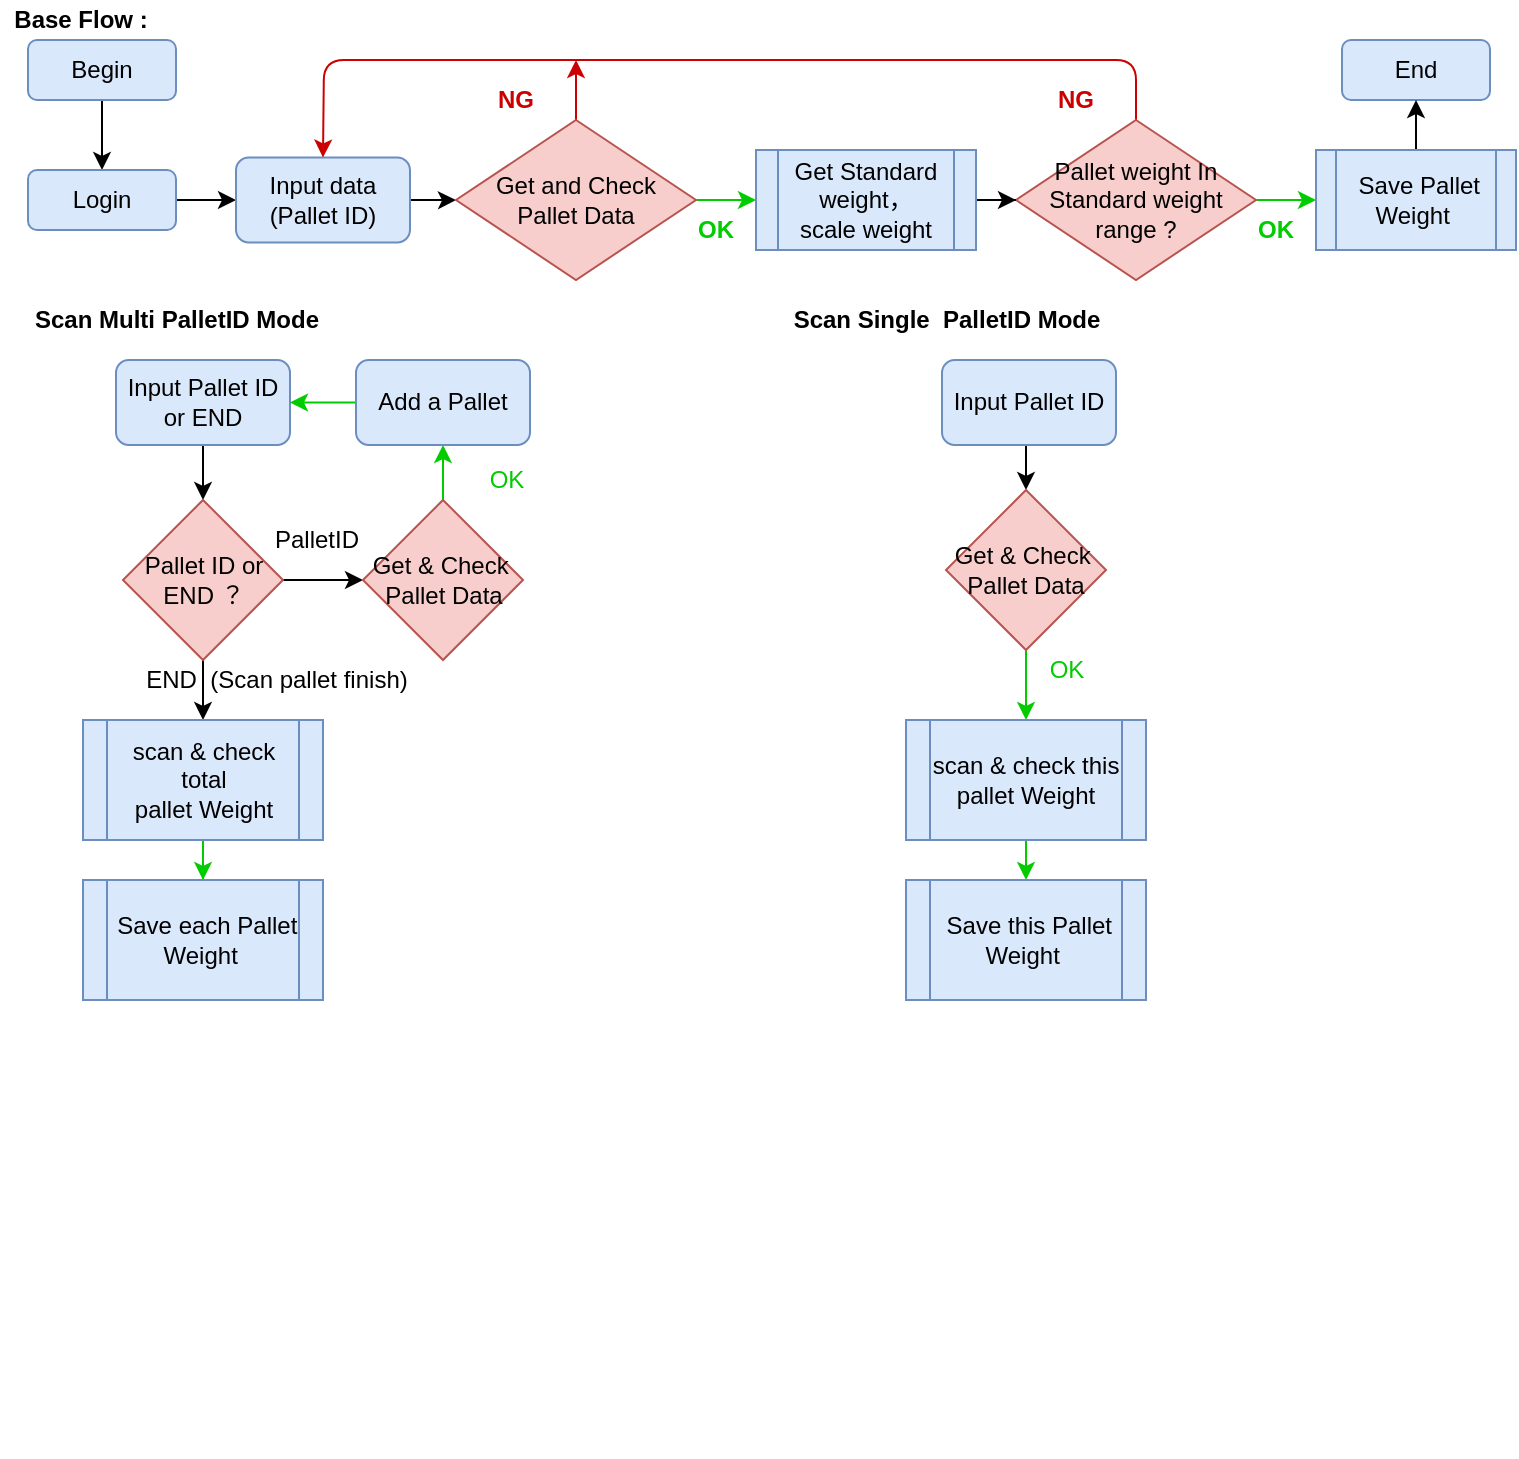 <mxfile version="12.6.5" type="device"><diagram id="DFPeceajcsH0SX-C-gWr" name="MAWGT862BasicFlow"><mxGraphModel dx="905" dy="672" grid="1" gridSize="10" guides="1" tooltips="1" connect="1" arrows="1" fold="1" page="1" pageScale="1" pageWidth="780" pageHeight="520" math="0" shadow="0"><root><mxCell id="g2mxUrHbMOTcLeAuob0U-0"/><mxCell id="g2mxUrHbMOTcLeAuob0U-1" parent="g2mxUrHbMOTcLeAuob0U-0"/><mxCell id="oa-v4x2KT_2gVhxY__Us-6" value="" style="edgeStyle=orthogonalEdgeStyle;rounded=0;orthogonalLoop=1;jettySize=auto;html=1;" parent="g2mxUrHbMOTcLeAuob0U-1" source="-eaPA9ZS3CM0hW6WcLj0-13" target="oa-v4x2KT_2gVhxY__Us-4" edge="1"><mxGeometry relative="1" as="geometry"/></mxCell><mxCell id="-eaPA9ZS3CM0hW6WcLj0-13" value="Begin" style="rounded=1;whiteSpace=wrap;html=1;fillColor=#dae8fc;strokeColor=#6c8ebf;" parent="g2mxUrHbMOTcLeAuob0U-1" vertex="1"><mxGeometry x="26" y="30" width="74" height="30" as="geometry"/></mxCell><mxCell id="oa-v4x2KT_2gVhxY__Us-7" value="" style="edgeStyle=orthogonalEdgeStyle;rounded=0;orthogonalLoop=1;jettySize=auto;html=1;" parent="g2mxUrHbMOTcLeAuob0U-1" source="oa-v4x2KT_2gVhxY__Us-4" target="J3OCi9xV29ZvpZgVEaBx-5" edge="1"><mxGeometry relative="1" as="geometry"/></mxCell><mxCell id="oa-v4x2KT_2gVhxY__Us-4" value="Login" style="rounded=1;whiteSpace=wrap;html=1;fillColor=#dae8fc;strokeColor=#6c8ebf;" parent="g2mxUrHbMOTcLeAuob0U-1" vertex="1"><mxGeometry x="26" y="95" width="74" height="30" as="geometry"/></mxCell><mxCell id="R_tI6hbJOqL8W0nIlFoX-15" value="" style="edgeStyle=orthogonalEdgeStyle;rounded=0;orthogonalLoop=1;jettySize=auto;html=1;" parent="g2mxUrHbMOTcLeAuob0U-1" source="J3OCi9xV29ZvpZgVEaBx-5" target="J3OCi9xV29ZvpZgVEaBx-9" edge="1"><mxGeometry relative="1" as="geometry"/></mxCell><mxCell id="J3OCi9xV29ZvpZgVEaBx-5" value="Input data&lt;br&gt;(Pallet ID)" style="rounded=1;whiteSpace=wrap;html=1;fillColor=#dae8fc;strokeColor=#6c8ebf;" parent="g2mxUrHbMOTcLeAuob0U-1" vertex="1"><mxGeometry x="130" y="88.75" width="87" height="42.5" as="geometry"/></mxCell><mxCell id="J3OCi9xV29ZvpZgVEaBx-24" value="" style="edgeStyle=orthogonalEdgeStyle;rounded=0;orthogonalLoop=1;jettySize=auto;html=1;strokeColor=#CC0000;exitX=0.5;exitY=0;exitDx=0;exitDy=0;" parent="g2mxUrHbMOTcLeAuob0U-1" source="J3OCi9xV29ZvpZgVEaBx-9" edge="1"><mxGeometry relative="1" as="geometry"><mxPoint x="300" y="40" as="targetPoint"/><Array as="points"/></mxGeometry></mxCell><mxCell id="R_tI6hbJOqL8W0nIlFoX-13" value="" style="edgeStyle=orthogonalEdgeStyle;rounded=0;orthogonalLoop=1;jettySize=auto;html=1;strokeColor=#00CC00;" parent="g2mxUrHbMOTcLeAuob0U-1" source="J3OCi9xV29ZvpZgVEaBx-9" target="R_tI6hbJOqL8W0nIlFoX-2" edge="1"><mxGeometry relative="1" as="geometry"/></mxCell><mxCell id="J3OCi9xV29ZvpZgVEaBx-9" value="Get and Check &lt;br&gt;Pallet Data" style="rhombus;whiteSpace=wrap;html=1;fillColor=#f8cecc;strokeColor=#b85450;" parent="g2mxUrHbMOTcLeAuob0U-1" vertex="1"><mxGeometry x="240" y="70" width="120" height="80" as="geometry"/></mxCell><mxCell id="J3OCi9xV29ZvpZgVEaBx-16" style="edgeStyle=orthogonalEdgeStyle;rounded=0;orthogonalLoop=1;jettySize=auto;html=1;exitX=0.5;exitY=1;exitDx=0;exitDy=0;" parent="g2mxUrHbMOTcLeAuob0U-1" edge="1"><mxGeometry relative="1" as="geometry"><mxPoint x="418" y="130" as="sourcePoint"/><mxPoint x="418" y="130" as="targetPoint"/></mxGeometry></mxCell><mxCell id="J3OCi9xV29ZvpZgVEaBx-18" value="&lt;b&gt;&lt;font color=&quot;#00cc00&quot;&gt;OK&lt;/font&gt;&lt;/b&gt;" style="text;html=1;strokeColor=none;fillColor=none;align=center;verticalAlign=middle;whiteSpace=wrap;rounded=0;" parent="g2mxUrHbMOTcLeAuob0U-1" vertex="1"><mxGeometry x="350" y="115" width="40" height="20" as="geometry"/></mxCell><mxCell id="J3OCi9xV29ZvpZgVEaBx-22" value="" style="endArrow=classic;html=1;exitX=0.5;exitY=0;exitDx=0;exitDy=0;strokeColor=#CC0000;entryX=0.5;entryY=0;entryDx=0;entryDy=0;" parent="g2mxUrHbMOTcLeAuob0U-1" source="J3OCi9xV29ZvpZgVEaBx-12" target="J3OCi9xV29ZvpZgVEaBx-5" edge="1"><mxGeometry width="50" height="50" relative="1" as="geometry"><mxPoint x="157" y="345" as="sourcePoint"/><mxPoint x="240" y="89" as="targetPoint"/><Array as="points"><mxPoint x="580" y="40"/><mxPoint x="510" y="40"/><mxPoint x="370" y="40"/><mxPoint x="174" y="40"/></Array></mxGeometry></mxCell><mxCell id="J3OCi9xV29ZvpZgVEaBx-25" value="&lt;b&gt;&lt;font color=&quot;#cc0000&quot;&gt;NG&lt;/font&gt;&lt;/b&gt;" style="text;html=1;strokeColor=none;fillColor=none;align=center;verticalAlign=middle;whiteSpace=wrap;rounded=0;" parent="g2mxUrHbMOTcLeAuob0U-1" vertex="1"><mxGeometry x="250" y="50" width="40" height="20" as="geometry"/></mxCell><mxCell id="J3OCi9xV29ZvpZgVEaBx-48" value="End" style="rounded=1;whiteSpace=wrap;html=1;fillColor=#dae8fc;strokeColor=#6c8ebf;" parent="g2mxUrHbMOTcLeAuob0U-1" vertex="1"><mxGeometry x="683" y="30" width="74" height="30" as="geometry"/></mxCell><mxCell id="J3OCi9xV29ZvpZgVEaBx-97" value="&lt;span style=&quot;color: rgba(0 , 0 , 0 , 0) ; font-family: monospace ; font-size: 0px&quot;&gt;%3CmxGraphModel%3E%3Croot%3E%3CmxCell%20id%3D%220%22%2F%3E%3CmxCell%20id%3D%221%22%20parent%3D%220%22%2F%3E%3CmxCell%20id%3D%222%22%20value%3D%22%22%20style%3D%22edgeStyle%3DorthogonalEdgeStyle%3Brounded%3D0%3BorthogonalLoop%3D1%3BjettySize%3Dauto%3Bhtml%3D1%3B%22%20edge%3D%221%22%20target%3D%224%22%20parent%3D%221%22%3E%3CmxGeometry%20relative%3D%221%22%20as%3D%22geometry%22%3E%3CmxPoint%20x%3D%22560%22%20y%3D%22310%22%20as%3D%22sourcePoint%22%2F%3E%3C%2FmxGeometry%3E%3C%2FmxCell%3E%3CmxCell%20id%3D%223%22%20value%3D%22%22%20style%3D%22edgeStyle%3DorthogonalEdgeStyle%3Brounded%3D0%3BorthogonalLoop%3D1%3BjettySize%3Dauto%3Bhtml%3D1%3B%22%20edge%3D%221%22%20source%3D%224%22%20target%3D%226%22%20parent%3D%221%22%3E%3CmxGeometry%20relative%3D%221%22%20as%3D%22geometry%22%2F%3E%3C%2FmxCell%3E%3CmxCell%20id%3D%224%22%20value%3D%22Insert%20Transaction%22%20style%3D%22rounded%3D1%3BwhiteSpace%3Dwrap%3Bhtml%3D1%3BfontSize%3D12%3Bglass%3D0%3BstrokeWidth%3D1%3Bshadow%3D0%3BfillColor%3D%23fff2cc%3BstrokeColor%3D%23d6b656%3B%22%20vertex%3D%221%22%20parent%3D%221%22%3E%3CmxGeometry%20x%3D%22500%22%20y%3D%22350%22%20width%3D%22120%22%20height%3D%2240%22%20as%3D%22geometry%22%2F%3E%3C%2FmxCell%3E%3CmxCell%20id%3D%225%22%20value%3D%22TRN%20Data%20%3D%20Pallet%20ID%26lt%3Bbr%26gt%3BCompleteSProcess%20%3D%20True%22%20style%3D%22text%3Bhtml%3D1%3BstrokeColor%3Dnone%3BfillColor%3Dnone%3Balign%3Dcenter%3BverticalAlign%3Dmiddle%3BwhiteSpace%3Dwrap%3Brounded%3D0%3B%22%20vertex%3D%221%22%20parent%3D%221%22%3E%3CmxGeometry%20x%3D%22630%22%20y%3D%22345%22%20width%3D%22150%22%20height%3D%2250%22%20as%3D%22geometry%22%2F%3E%3C%2FmxCell%3E%3CmxCell%20id%3D%226%22%20value%3D%22Exist%20Unfinished%20Pallet%20ID%EF%BC%9F%22%20style%3D%22rhombus%3BwhiteSpace%3Dwrap%3Bhtml%3D1%3BfillColor%3D%23fff2cc%3BstrokeColor%3D%23d6b656%3B%22%20vertex%3D%221%22%20parent%3D%221%22%3E%3CmxGeometry%20x%3D%22500%22%20y%3D%22420%22%20width%3D%22120%22%20height%3D%2290%22%20as%3D%22geometry%22%2F%3E%3C%2FmxCell%3E%3CmxCell%20id%3D%227%22%20value%3D%22No%22%20style%3D%22edgeStyle%3DorthogonalEdgeStyle%3Brounded%3D0%3Bhtml%3D1%3BjettySize%3Dauto%3BorthogonalLoop%3D1%3BfontSize%3D11%3BendArrow%3Dblock%3BendFill%3D0%3BendSize%3D8%3BstrokeWidth%3D1%3Bshadow%3D0%3BlabelBackgroundColor%3Dnone%3BexitX%3D0%3BexitY%3D0.5%3BexitDx%3D0%3BexitDy%3D0%3BentryX%3D0%3BentryY%3D0.5%3BentryDx%3D0%3BentryDy%3D0%3B%22%20edge%3D%221%22%20source%3D%226%22%20target%3D%2213%22%20parent%3D%221%22%3E%3CmxGeometry%20x%3D%22-0.884%22%20y%3D%22-15%22%20relative%3D%221%22%20as%3D%22geometry%22%3E%3CmxPoint%20as%3D%22offset%22%2F%3E%3CmxPoint%20x%3D%22630%22%20y%3D%22464.5%22%20as%3D%22sourcePoint%22%2F%3E%3CmxPoint%20x%3D%22430%22%20y%3D%22690%22%20as%3D%22targetPoint%22%2F%3E%3CArray%20as%3D%22points%22%3E%3CmxPoint%20x%3D%22440%22%20y%3D%22465%22%2F%3E%3CmxPoint%20x%3D%22440%22%20y%3D%22690%22%2F%3E%3C%2FArray%3E%3C%2FmxGeometry%3E%3C%2FmxCell%3E%3CmxCell%20id%3D%228%22%20value%3D%22Yes%22%20style%3D%22rounded%3D0%3Bhtml%3D1%3BjettySize%3Dauto%3BorthogonalLoop%3D1%3BfontSize%3D11%3BendArrow%3Dblock%3BendFill%3D0%3BendSize%3D8%3BstrokeWidth%3D1%3Bshadow%3D0%3BlabelBackgroundColor%3Dnone%3BedgeStyle%3DorthogonalEdgeStyle%3BexitX%3D0.5%3BexitY%3D1%3BexitDx%3D0%3BexitDy%3D0%3BentryX%3D0.5%3BentryY%3D0%3BentryDx%3D0%3BentryDy%3D0%3B%22%20edge%3D%221%22%20source%3D%226%22%20target%3D%229%22%20parent%3D%221%22%3E%3CmxGeometry%20y%3D%2220%22%20relative%3D%221%22%20as%3D%22geometry%22%3E%3CmxPoint%20as%3D%22offset%22%2F%3E%3CmxPoint%20x%3D%22559.5%22%20y%3D%22530%22%20as%3D%22sourcePoint%22%2F%3E%3CmxPoint%20x%3D%22559.5%22%20y%3D%22560%22%20as%3D%22targetPoint%22%2F%3E%3CArray%20as%3D%22points%22%2F%3E%3C%2FmxGeometry%3E%3C%2FmxCell%3E%3CmxCell%20id%3D%229%22%20value%3D%22Pallet%E7%9A%84%E7%AC%AC%E4%B8%80%E4%B8%AACarton%EF%BC%9F%22%20style%3D%22rhombus%3BwhiteSpace%3Dwrap%3Bhtml%3D1%3BfillColor%3D%23fff2cc%3BstrokeColor%3D%23d6b656%3B%22%20vertex%3D%221%22%20parent%3D%221%22%3E%3CmxGeometry%20x%3D%22500%22%20y%3D%22539.5%22%20width%3D%22120%22%20height%3D%2290%22%20as%3D%22geometry%22%2F%3E%3C%2FmxCell%3E%3CmxCell%20id%3D%2210%22%20value%3D%22%26lt%3Bb%26gt%3B%26lt%3Bfont%20color%3D%26quot%3B%23ff0000%26quot%3B%26gt%3BNo%26lt%3B%2Ffont%26gt%3B%26lt%3B%2Fb%26gt%3B%22%20style%3D%22edgeStyle%3DorthogonalEdgeStyle%3Brounded%3D0%3Bhtml%3D1%3BjettySize%3Dauto%3BorthogonalLoop%3D1%3BfontSize%3D11%3BendArrow%3Dblock%3BendFill%3D0%3BendSize%3D8%3BstrokeWidth%3D1%3Bshadow%3D0%3BlabelBackgroundColor%3Dnone%3BentryX%3D0.5%3BentryY%3D0%3BentryDx%3D0%3BentryDy%3D0%3B%22%20edge%3D%221%22%20target%3D%2213%22%20parent%3D%221%22%3E%3CmxGeometry%20x%3D%22-0.143%22%20y%3D%2210%22%20relative%3D%221%22%20as%3D%22geometry%22%3E%3CmxPoint%20as%3D%22offset%22%2F%3E%3CmxPoint%20x%3D%22560%22%20y%3D%22630%22%20as%3D%22sourcePoint%22%2F%3E%3CmxPoint%20x%3D%22560%22%20y%3D%22680%22%20as%3D%22targetPoint%22%2F%3E%3CArray%20as%3D%22points%22%2F%3E%3C%2FmxGeometry%3E%3C%2FmxCell%3E%3CmxCell%20id%3D%2211%22%20value%3D%22Yes%22%20style%3D%22rounded%3D0%3Bhtml%3D1%3BjettySize%3Dauto%3BorthogonalLoop%3D1%3BfontSize%3D11%3BendArrow%3Dblock%3BendFill%3D0%3BendSize%3D8%3BstrokeWidth%3D1%3Bshadow%3D0%3BlabelBackgroundColor%3Dnone%3BedgeStyle%3DorthogonalEdgeStyle%3BexitX%3D1%3BexitY%3D0.5%3BexitDx%3D0%3BexitDy%3D0%3B%22%20edge%3D%221%22%20source%3D%229%22%20target%3D%2216%22%20parent%3D%221%22%3E%3CmxGeometry%20x%3D%22-0.6%22%20y%3D%2215%22%20relative%3D%221%22%20as%3D%22geometry%22%3E%3CmxPoint%20y%3D%221%22%20as%3D%22offset%22%2F%3E%3CmxPoint%20x%3D%22670%22%20y%3D%22580%22%20as%3D%22sourcePoint%22%2F%3E%3CmxPoint%20x%3D%22680%22%20y%3D%22585%22%20as%3D%22targetPoint%22%2F%3E%3CArray%20as%3D%22points%22%2F%3E%3C%2FmxGeometry%3E%3C%2FmxCell%3E%3CmxCell%20id%3D%2212%22%20value%3D%22%22%20style%3D%22edgeStyle%3DorthogonalEdgeStyle%3Brounded%3D0%3BorthogonalLoop%3D1%3BjettySize%3Dauto%3Bhtml%3D1%3B%22%20edge%3D%221%22%20source%3D%2213%22%20target%3D%2214%22%20parent%3D%221%22%3E%3CmxGeometry%20relative%3D%221%22%20as%3D%22geometry%22%2F%3E%3C%2FmxCell%3E%3CmxCell%20id%3D%2213%22%20value%3D%22Insert%20Pallet%20Item%22%20style%3D%22rounded%3D1%3BwhiteSpace%3Dwrap%3Bhtml%3D1%3BfontSize%3D12%3Bglass%3D0%3BstrokeWidth%3D1%3Bshadow%3D0%3BfillColor%3D%23fff2cc%3BstrokeColor%3D%23d6b656%3B%22%20vertex%3D%221%22%20parent%3D%221%22%3E%3CmxGeometry%20x%3D%22500%22%20y%3D%22670%22%20width%3D%22120%22%20height%3D%2240%22%20as%3D%22geometry%22%2F%3E%3C%2FmxCell%3E%3CmxCell%20id%3D%2214%22%20value%3D%22End%22%20style%3D%22rounded%3D1%3BwhiteSpace%3Dwrap%3Bhtml%3D1%3BfontSize%3D12%3Bglass%3D0%3BstrokeWidth%3D1%3Bshadow%3D0%3BfillColor%3D%23fff2cc%3BstrokeColor%3D%23d6b656%3B%22%20vertex%3D%221%22%20parent%3D%221%22%3E%3CmxGeometry%20x%3D%22500%22%20y%3D%22740%22%20width%3D%22120%22%20height%3D%2240%22%20as%3D%22geometry%22%2F%3E%3C%2FmxCell%3E%3CmxCell%20id%3D%2215%22%20style%3D%22edgeStyle%3DorthogonalEdgeStyle%3Brounded%3D0%3BorthogonalLoop%3D1%3BjettySize%3Dauto%3Bhtml%3D1%3B%22%20edge%3D%221%22%20source%3D%2216%22%20target%3D%2213%22%20parent%3D%221%22%3E%3CmxGeometry%20relative%3D%221%22%20as%3D%22geometry%22%3E%3CmxPoint%20x%3D%22680%22%20y%3D%22700%22%20as%3D%22targetPoint%22%2F%3E%3CArray%20as%3D%22points%22%3E%3CmxPoint%20x%3D%22730%22%20y%3D%22690%22%2F%3E%3C%2FArray%3E%3C%2FmxGeometry%3E%3C%2FmxCell%3E%3CmxCell%20id%3D%2216%22%20value%3D%22Insert%20Pallet%22%20style%3D%22rounded%3D1%3BwhiteSpace%3Dwrap%3Bhtml%3D1%3BfontSize%3D12%3Bglass%3D0%3BstrokeWidth%3D1%3Bshadow%3D0%3BfillColor%3D%23fff2cc%3BstrokeColor%3D%23d6b656%3B%22%20vertex%3D%221%22%20parent%3D%221%22%3E%3CmxGeometry%20x%3D%22670%22%20y%3D%22564.5%22%20width%3D%22120%22%20height%3D%2240%22%20as%3D%22geometry%22%2F%3E%3C%2FmxCell%3E%3CmxCell%20id%3D%2217%22%20value%3D%22PalletID%22%20style%3D%22text%3Bhtml%3D1%3BstrokeColor%3Dnone%3BfillColor%3Dnone%3Balign%3Dcenter%3BverticalAlign%3Dmiddle%3BwhiteSpace%3Dwrap%3Brounded%3D0%3B%22%20vertex%3D%221%22%20parent%3D%221%22%3E%3CmxGeometry%20x%3D%22710%22%20y%3D%22539.5%22%20width%3D%2240%22%20height%3D%2220%22%20as%3D%22geometry%22%2F%3E%3C%2FmxCell%3E%3CmxCell%20id%3D%2218%22%20value%3D%22PalletID%2C%20CartonID%22%20style%3D%22text%3Bhtml%3D1%3BstrokeColor%3Dnone%3BfillColor%3Dnone%3Balign%3Dcenter%3BverticalAlign%3Dmiddle%3BwhiteSpace%3Dwrap%3Brounded%3D0%3B%22%20vertex%3D%221%22%20parent%3D%221%22%3E%3CmxGeometry%20x%3D%22570%22%20y%3D%22710%22%20width%3D%22140%22%20height%3D%2220%22%20as%3D%22geometry%22%2F%3E%3C%2FmxCell%3E%3CmxCell%20id%3D%2219%22%20style%3D%22edgeStyle%3DorthogonalEdgeStyle%3Brounded%3D0%3BorthogonalLoop%3D1%3BjettySize%3Dauto%3Bhtml%3D1%3BexitX%3D0.5%3BexitY%3D1%3BexitDx%3D0%3BexitDy%3D0%3B%22%20edge%3D%221%22%20source%3D%2218%22%20target%3D%2218%22%20parent%3D%221%22%3E%3CmxGeometry%20relative%3D%221%22%20as%3D%22geometry%22%2F%3E%3C%2FmxCell%3E%3C%2Froot%3E%3C%2FmxGraphModel%3E&lt;/span&gt;" style="text;html=1;align=center;verticalAlign=middle;resizable=0;points=[];autosize=1;" parent="g2mxUrHbMOTcLeAuob0U-1" vertex="1"><mxGeometry x="380" y="423" width="20" height="20" as="geometry"/></mxCell><mxCell id="J3OCi9xV29ZvpZgVEaBx-115" style="edgeStyle=orthogonalEdgeStyle;rounded=0;orthogonalLoop=1;jettySize=auto;html=1;exitX=0.5;exitY=1;exitDx=0;exitDy=0;" parent="g2mxUrHbMOTcLeAuob0U-1" edge="1"><mxGeometry relative="1" as="geometry"><mxPoint x="640" y="730" as="sourcePoint"/><mxPoint x="640" y="730" as="targetPoint"/></mxGeometry></mxCell><mxCell id="oa-v4x2KT_2gVhxY__Us-8" style="edgeStyle=orthogonalEdgeStyle;rounded=0;orthogonalLoop=1;jettySize=auto;html=1;strokeColor=#00CC00;" parent="g2mxUrHbMOTcLeAuob0U-1" source="J3OCi9xV29ZvpZgVEaBx-12" target="R_tI6hbJOqL8W0nIlFoX-5" edge="1"><mxGeometry relative="1" as="geometry"><mxPoint x="767" y="280" as="targetPoint"/></mxGeometry></mxCell><mxCell id="J3OCi9xV29ZvpZgVEaBx-12" value="Pallet weight In Standard weight range ?" style="rhombus;whiteSpace=wrap;html=1;fillColor=#f8cecc;strokeColor=#b85450;" parent="g2mxUrHbMOTcLeAuob0U-1" vertex="1"><mxGeometry x="520" y="70" width="120" height="80" as="geometry"/></mxCell><mxCell id="flQB7_ltzS_QtfaTEJet-6" value="&lt;b&gt;&lt;font color=&quot;#00cc00&quot;&gt;OK&lt;/font&gt;&lt;/b&gt;" style="text;html=1;strokeColor=none;fillColor=none;align=center;verticalAlign=middle;whiteSpace=wrap;rounded=0;" parent="g2mxUrHbMOTcLeAuob0U-1" vertex="1"><mxGeometry x="630" y="115" width="40" height="20" as="geometry"/></mxCell><mxCell id="flQB7_ltzS_QtfaTEJet-7" value="&lt;b&gt;&lt;font color=&quot;#cc0000&quot;&gt;NG&lt;/font&gt;&lt;/b&gt;" style="text;html=1;strokeColor=none;fillColor=none;align=center;verticalAlign=middle;whiteSpace=wrap;rounded=0;" parent="g2mxUrHbMOTcLeAuob0U-1" vertex="1"><mxGeometry x="530" y="50" width="40" height="20" as="geometry"/></mxCell><mxCell id="R_tI6hbJOqL8W0nIlFoX-14" value="" style="edgeStyle=orthogonalEdgeStyle;rounded=0;orthogonalLoop=1;jettySize=auto;html=1;" parent="g2mxUrHbMOTcLeAuob0U-1" source="R_tI6hbJOqL8W0nIlFoX-2" target="J3OCi9xV29ZvpZgVEaBx-12" edge="1"><mxGeometry relative="1" as="geometry"/></mxCell><mxCell id="R_tI6hbJOqL8W0nIlFoX-2" value="Get Standard weight，&lt;br&gt;scale weight" style="shape=process;whiteSpace=wrap;html=1;backgroundOutline=1;fillColor=#dae8fc;strokeColor=#6c8ebf;" parent="g2mxUrHbMOTcLeAuob0U-1" vertex="1"><mxGeometry x="390" y="85" width="110" height="50" as="geometry"/></mxCell><mxCell id="R_tI6hbJOqL8W0nIlFoX-12" value="" style="edgeStyle=orthogonalEdgeStyle;rounded=0;orthogonalLoop=1;jettySize=auto;html=1;" parent="g2mxUrHbMOTcLeAuob0U-1" source="R_tI6hbJOqL8W0nIlFoX-5" target="J3OCi9xV29ZvpZgVEaBx-48" edge="1"><mxGeometry relative="1" as="geometry"/></mxCell><mxCell id="R_tI6hbJOqL8W0nIlFoX-5" value="&amp;nbsp;Save Pallet Weight&amp;nbsp;" style="shape=process;whiteSpace=wrap;html=1;backgroundOutline=1;fillColor=#dae8fc;strokeColor=#6c8ebf;" parent="g2mxUrHbMOTcLeAuob0U-1" vertex="1"><mxGeometry x="670" y="85" width="100" height="50" as="geometry"/></mxCell><mxCell id="oa-v4x2KT_2gVhxY__Us-1" value="&lt;b&gt;Scan Multi PalletID Mode&lt;/b&gt;" style="text;html=1;align=center;verticalAlign=middle;resizable=0;points=[];autosize=1;" parent="g2mxUrHbMOTcLeAuob0U-1" vertex="1"><mxGeometry x="20" y="160" width="160" height="20" as="geometry"/></mxCell><mxCell id="oa-v4x2KT_2gVhxY__Us-12" style="edgeStyle=orthogonalEdgeStyle;rounded=0;orthogonalLoop=1;jettySize=auto;html=1;exitX=0.5;exitY=1;exitDx=0;exitDy=0;" parent="g2mxUrHbMOTcLeAuob0U-1" source="flQB7_ltzS_QtfaTEJet-6" target="flQB7_ltzS_QtfaTEJet-6" edge="1"><mxGeometry relative="1" as="geometry"/></mxCell><mxCell id="oa-v4x2KT_2gVhxY__Us-18" value="&lt;b&gt;Base Flow :&lt;/b&gt;" style="text;html=1;align=center;verticalAlign=middle;resizable=0;points=[];autosize=1;" parent="g2mxUrHbMOTcLeAuob0U-1" vertex="1"><mxGeometry x="12" y="10" width="80" height="20" as="geometry"/></mxCell><mxCell id="oa-v4x2KT_2gVhxY__Us-19" value="&lt;b&gt;Scan Single&amp;nbsp; PalletID Mode&lt;/b&gt;" style="text;html=1;align=center;verticalAlign=middle;resizable=0;points=[];autosize=1;" parent="g2mxUrHbMOTcLeAuob0U-1" vertex="1"><mxGeometry x="400" y="160" width="170" height="20" as="geometry"/></mxCell><mxCell id="oa-v4x2KT_2gVhxY__Us-22" value="" style="edgeStyle=orthogonalEdgeStyle;rounded=0;orthogonalLoop=1;jettySize=auto;html=1;strokeColor=#000000;entryX=0.5;entryY=0;entryDx=0;entryDy=0;" parent="g2mxUrHbMOTcLeAuob0U-1" source="oa-v4x2KT_2gVhxY__Us-20" target="oa-v4x2KT_2gVhxY__Us-23" edge="1"><mxGeometry relative="1" as="geometry"><mxPoint x="110.5" y="250" as="targetPoint"/></mxGeometry></mxCell><mxCell id="oa-v4x2KT_2gVhxY__Us-20" value="Input Pallet ID&lt;br&gt;or END" style="rounded=1;whiteSpace=wrap;html=1;fillColor=#dae8fc;strokeColor=#6c8ebf;" parent="g2mxUrHbMOTcLeAuob0U-1" vertex="1"><mxGeometry x="70" y="190" width="87" height="42.5" as="geometry"/></mxCell><mxCell id="oa-v4x2KT_2gVhxY__Us-28" value="" style="edgeStyle=orthogonalEdgeStyle;rounded=0;orthogonalLoop=1;jettySize=auto;html=1;strokeColor=#000000;" parent="g2mxUrHbMOTcLeAuob0U-1" source="oa-v4x2KT_2gVhxY__Us-23" target="oa-v4x2KT_2gVhxY__Us-27" edge="1"><mxGeometry relative="1" as="geometry"/></mxCell><mxCell id="oa-v4x2KT_2gVhxY__Us-51" style="edgeStyle=orthogonalEdgeStyle;rounded=0;orthogonalLoop=1;jettySize=auto;html=1;exitX=0.5;exitY=1;exitDx=0;exitDy=0;strokeColor=#000000;entryX=0.5;entryY=0;entryDx=0;entryDy=0;" parent="g2mxUrHbMOTcLeAuob0U-1" source="oa-v4x2KT_2gVhxY__Us-23" target="oa-v4x2KT_2gVhxY__Us-43" edge="1"><mxGeometry relative="1" as="geometry"><mxPoint x="114" y="379" as="targetPoint"/></mxGeometry></mxCell><mxCell id="oa-v4x2KT_2gVhxY__Us-23" value="Pallet ID or&lt;br&gt;END ？" style="rhombus;whiteSpace=wrap;html=1;fillColor=#f8cecc;strokeColor=#b85450;" parent="g2mxUrHbMOTcLeAuob0U-1" vertex="1"><mxGeometry x="73.5" y="260" width="80" height="80" as="geometry"/></mxCell><mxCell id="oa-v4x2KT_2gVhxY__Us-49" style="edgeStyle=orthogonalEdgeStyle;rounded=0;orthogonalLoop=1;jettySize=auto;html=1;exitX=0.5;exitY=0;exitDx=0;exitDy=0;entryX=0.5;entryY=1;entryDx=0;entryDy=0;strokeColor=#00CC00;" parent="g2mxUrHbMOTcLeAuob0U-1" source="oa-v4x2KT_2gVhxY__Us-27" target="oa-v4x2KT_2gVhxY__Us-44" edge="1"><mxGeometry relative="1" as="geometry"/></mxCell><mxCell id="oa-v4x2KT_2gVhxY__Us-27" value="Get &amp;amp; Check&amp;nbsp;&lt;br&gt;Pallet Data" style="rhombus;whiteSpace=wrap;html=1;fillColor=#f8cecc;strokeColor=#b85450;" parent="g2mxUrHbMOTcLeAuob0U-1" vertex="1"><mxGeometry x="193.5" y="260" width="80" height="80" as="geometry"/></mxCell><mxCell id="oa-v4x2KT_2gVhxY__Us-39" value="PalletID" style="text;html=1;align=center;verticalAlign=middle;resizable=0;points=[];autosize=1;" parent="g2mxUrHbMOTcLeAuob0U-1" vertex="1"><mxGeometry x="140" y="270" width="60" height="20" as="geometry"/></mxCell><mxCell id="oa-v4x2KT_2gVhxY__Us-42" value="&lt;font color=&quot;#00cc00&quot;&gt;OK&lt;/font&gt;" style="text;html=1;align=center;verticalAlign=middle;resizable=0;points=[];autosize=1;" parent="g2mxUrHbMOTcLeAuob0U-1" vertex="1"><mxGeometry x="250" y="240" width="30" height="20" as="geometry"/></mxCell><mxCell id="oa-v4x2KT_2gVhxY__Us-55" value="" style="edgeStyle=orthogonalEdgeStyle;rounded=0;orthogonalLoop=1;jettySize=auto;html=1;strokeColor=#00CC00;" parent="g2mxUrHbMOTcLeAuob0U-1" source="oa-v4x2KT_2gVhxY__Us-43" target="oa-v4x2KT_2gVhxY__Us-54" edge="1"><mxGeometry relative="1" as="geometry"/></mxCell><mxCell id="oa-v4x2KT_2gVhxY__Us-43" value="scan &amp;amp; check total pallet&amp;nbsp;Weight" style="shape=process;whiteSpace=wrap;html=1;backgroundOutline=1;fillColor=#dae8fc;strokeColor=#6c8ebf;" parent="g2mxUrHbMOTcLeAuob0U-1" vertex="1"><mxGeometry x="53.5" y="370" width="120" height="60" as="geometry"/></mxCell><mxCell id="oa-v4x2KT_2gVhxY__Us-54" value="&amp;nbsp;Save each Pallet Weight&amp;nbsp;" style="shape=process;whiteSpace=wrap;html=1;backgroundOutline=1;fillColor=#dae8fc;strokeColor=#6c8ebf;" parent="g2mxUrHbMOTcLeAuob0U-1" vertex="1"><mxGeometry x="53.5" y="450" width="120" height="60" as="geometry"/></mxCell><mxCell id="oa-v4x2KT_2gVhxY__Us-50" style="edgeStyle=orthogonalEdgeStyle;rounded=0;orthogonalLoop=1;jettySize=auto;html=1;exitX=0;exitY=0.5;exitDx=0;exitDy=0;strokeColor=#00CC00;" parent="g2mxUrHbMOTcLeAuob0U-1" source="oa-v4x2KT_2gVhxY__Us-44" target="oa-v4x2KT_2gVhxY__Us-20" edge="1"><mxGeometry relative="1" as="geometry"/></mxCell><mxCell id="oa-v4x2KT_2gVhxY__Us-44" value="Add a Pallet" style="rounded=1;whiteSpace=wrap;html=1;fillColor=#dae8fc;strokeColor=#6c8ebf;" parent="g2mxUrHbMOTcLeAuob0U-1" vertex="1"><mxGeometry x="190" y="190" width="87" height="42.5" as="geometry"/></mxCell><mxCell id="oa-v4x2KT_2gVhxY__Us-52" value="&lt;span style=&quot;color: rgba(0 , 0 , 0 , 0) ; font-family: monospace ; font-size: 0px&quot;&gt;%3CmxGraphModel%3E%3Croot%3E%3CmxCell%20id%3D%220%22%2F%3E%3CmxCell%20id%3D%221%22%20parent%3D%220%22%2F%3E%3CmxCell%20id%3D%222%22%20value%3D%22PalletID%22%20style%3D%22text%3Bhtml%3D1%3Balign%3Dcenter%3BverticalAlign%3Dmiddle%3Bresizable%3D0%3Bpoints%3D%5B%5D%3Bautosize%3D1%3B%22%20vertex%3D%221%22%20parent%3D%221%22%3E%3CmxGeometry%20x%3D%22140%22%20y%3D%22270%22%20width%3D%2260%22%20height%3D%2220%22%20as%3D%22geometry%22%2F%3E%3C%2FmxCell%3E%3C%2Froot%3E%3C%2FmxGraphModel%3E&lt;/span&gt;" style="text;html=1;align=center;verticalAlign=middle;resizable=0;points=[];autosize=1;" parent="g2mxUrHbMOTcLeAuob0U-1" vertex="1"><mxGeometry x="42" y="335" width="20" height="20" as="geometry"/></mxCell><mxCell id="oa-v4x2KT_2gVhxY__Us-53" value="END&amp;nbsp; (Scan pallet finish)" style="text;html=1;align=center;verticalAlign=middle;resizable=0;points=[];autosize=1;" parent="g2mxUrHbMOTcLeAuob0U-1" vertex="1"><mxGeometry x="75" y="340" width="150" height="20" as="geometry"/></mxCell><mxCell id="oa-v4x2KT_2gVhxY__Us-60" style="edgeStyle=orthogonalEdgeStyle;rounded=0;orthogonalLoop=1;jettySize=auto;html=1;exitX=0.5;exitY=1;exitDx=0;exitDy=0;entryX=0.5;entryY=0;entryDx=0;entryDy=0;strokeColor=#000000;" parent="g2mxUrHbMOTcLeAuob0U-1" source="oa-v4x2KT_2gVhxY__Us-56" target="oa-v4x2KT_2gVhxY__Us-57" edge="1"><mxGeometry relative="1" as="geometry"/></mxCell><mxCell id="oa-v4x2KT_2gVhxY__Us-56" value="Input Pallet ID" style="rounded=1;whiteSpace=wrap;html=1;fillColor=#dae8fc;strokeColor=#6c8ebf;" parent="g2mxUrHbMOTcLeAuob0U-1" vertex="1"><mxGeometry x="483" y="190" width="87" height="42.5" as="geometry"/></mxCell><mxCell id="oa-v4x2KT_2gVhxY__Us-61" style="edgeStyle=orthogonalEdgeStyle;rounded=0;orthogonalLoop=1;jettySize=auto;html=1;exitX=0.5;exitY=1;exitDx=0;exitDy=0;entryX=0.5;entryY=0;entryDx=0;entryDy=0;strokeColor=#00CC00;" parent="g2mxUrHbMOTcLeAuob0U-1" source="oa-v4x2KT_2gVhxY__Us-57" target="oa-v4x2KT_2gVhxY__Us-58" edge="1"><mxGeometry relative="1" as="geometry"/></mxCell><mxCell id="oa-v4x2KT_2gVhxY__Us-57" value="Get &amp;amp; Check&amp;nbsp;&lt;br&gt;Pallet Data" style="rhombus;whiteSpace=wrap;html=1;fillColor=#f8cecc;strokeColor=#b85450;" parent="g2mxUrHbMOTcLeAuob0U-1" vertex="1"><mxGeometry x="485" y="255" width="80" height="80" as="geometry"/></mxCell><mxCell id="oa-v4x2KT_2gVhxY__Us-62" style="edgeStyle=orthogonalEdgeStyle;rounded=0;orthogonalLoop=1;jettySize=auto;html=1;exitX=0.5;exitY=1;exitDx=0;exitDy=0;entryX=0.5;entryY=0;entryDx=0;entryDy=0;strokeColor=#00CC00;" parent="g2mxUrHbMOTcLeAuob0U-1" source="oa-v4x2KT_2gVhxY__Us-58" target="oa-v4x2KT_2gVhxY__Us-59" edge="1"><mxGeometry relative="1" as="geometry"/></mxCell><mxCell id="oa-v4x2KT_2gVhxY__Us-58" value="scan &amp;amp; check this pallet&amp;nbsp;Weight" style="shape=process;whiteSpace=wrap;html=1;backgroundOutline=1;fillColor=#dae8fc;strokeColor=#6c8ebf;" parent="g2mxUrHbMOTcLeAuob0U-1" vertex="1"><mxGeometry x="465" y="370" width="120" height="60" as="geometry"/></mxCell><mxCell id="oa-v4x2KT_2gVhxY__Us-59" value="&amp;nbsp;Save this Pallet Weight&amp;nbsp;" style="shape=process;whiteSpace=wrap;html=1;backgroundOutline=1;fillColor=#dae8fc;strokeColor=#6c8ebf;" parent="g2mxUrHbMOTcLeAuob0U-1" vertex="1"><mxGeometry x="465" y="450" width="120" height="60" as="geometry"/></mxCell><mxCell id="oa-v4x2KT_2gVhxY__Us-63" value="&lt;font color=&quot;#00cc00&quot;&gt;OK&lt;/font&gt;" style="text;html=1;align=center;verticalAlign=middle;resizable=0;points=[];autosize=1;" parent="g2mxUrHbMOTcLeAuob0U-1" vertex="1"><mxGeometry x="530" y="335" width="30" height="20" as="geometry"/></mxCell></root></mxGraphModel></diagram></mxfile>